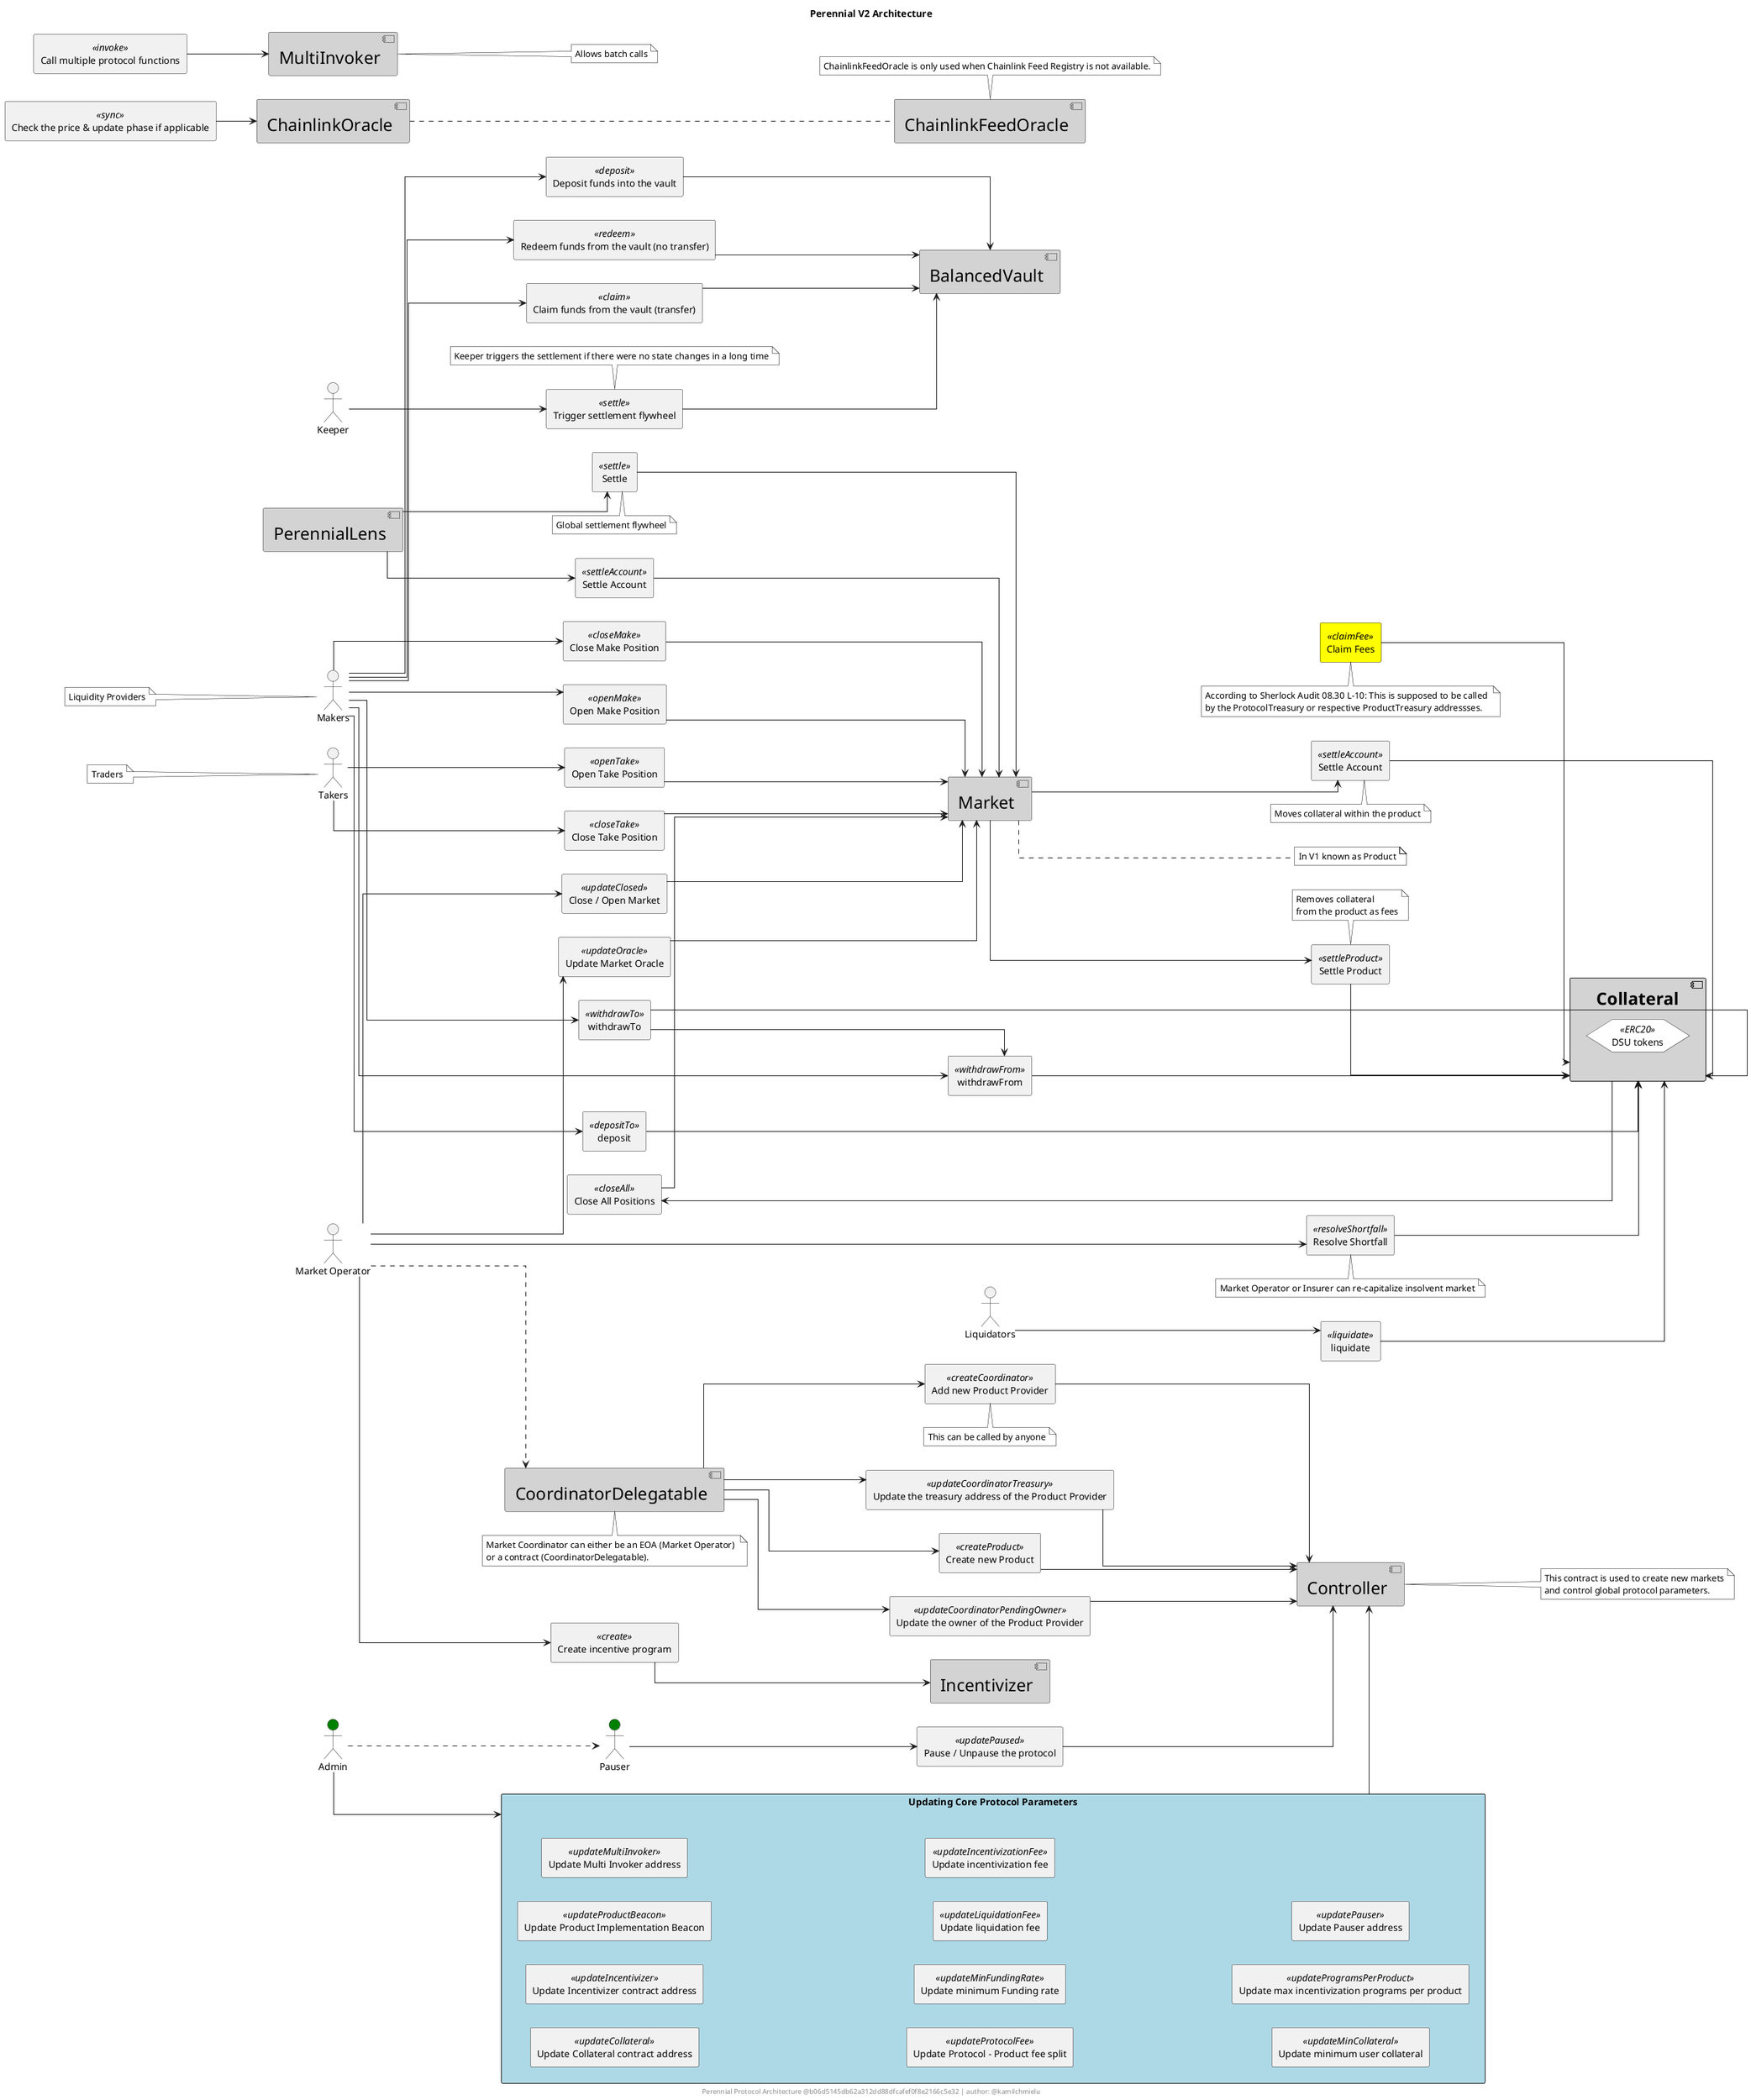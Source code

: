 @startuml PerennialArchitecture
title Perennial V2 Architecture

left to right direction

skinparam linetype ortho 

skinparam note {
    BorderColor black
    BackgroundColor white
    FontColor black
}

skinparam component {
    FontSize 25
    BackgroundColor lightgray
}

/' Actors '/
actor Liquidators

together {
    actor Makers
    actor Takers
}

actor "Market Operator" as MarketOperator

together {
    actor Admin #green
    actor Pauser #green
}

actor Keeper

/' //////////////////////////////////////////////////////////////////
//                           Core Contracts                        //
////////////////////////////////////////////////////////////////// '/

component Market

component Collateral {
    hexagon "DSU tokens" as collateral_DSU <<ERC20>> #white
}

component MultiInvoker 

component ChainlinkOracle 

component ChainlinkFeedOracle

component Incentivizer 

component Controller

component CoordinatorDelegatable 

component PerennialLens

component BalancedVault

/' //////////////////////////////////////////////////////////////////
//                       Contract Functions                        //
////////////////////////////////////////////////////////////////// '/

/'Collateral'/
rectangle deposit <<depositTo>>
rectangle withdrawFrom <<withdrawFrom>>
rectangle withdrawTo <<withdrawTo>>
rectangle liquidate <<liquidate>>
rectangle "Settle Account" as collateral_settleAccount <<settleAccount>>
rectangle "Settle Product" as collateral_settleProduct <<settleProduct>>
rectangle "Resolve Shortfall" as resolveShortfall <<resolveShortfall>>
rectangle "Claim Fees" as claimFee <<claimFee>> #yellow

/'Market'/
rectangle "Open Take Position" as openTake <<openTake>>
rectangle "Close Take Position" as closeTake <<closeTake>>
rectangle "Open Make Position" as openMake <<openMake>>
rectangle "Close Make Position" as closeMake <<closeMake>>
rectangle "Settle" as market_settle <<settle>>
rectangle "Settle Account" as market_settleAccount <<settleAccount>>
rectangle "Close All Positions" as closeAll <<closeAll>>
rectangle "Close / Open Market" as updateClosed <<updateClosed>>
rectangle "Update Market Oracle" as updateOracle <<updateOracle>>

/'Controller'/
rectangle "Create new Product" as createProduct <<createProduct>>
rectangle "Add new Product Provider" as createCoordinator <<createCoordinator>>
rectangle "Update the owner of the Product Provider" as updateCoordinator <<updateCoordinatorPendingOwner>>
rectangle "Update the treasury address of the Product Provider" as updateTreasury <<updateCoordinatorTreasury>>
rectangle "Updating Core Protocol Parameters" as UPDATE_PROTOCOL_PARAMS #lightblue {
    rectangle "Update Collateral contract address" as updateCollateral <<updateCollateral>>
    rectangle "Update Incentivizer contract address" as updateIncentivizer <<updateIncentivizer>>
    rectangle "Update Product Implementation Beacon" as updateProductBeacon <<updateProductBeacon>>
    rectangle "Update Multi Invoker address" as updateMultiInvoker <<updateMultiInvoker>>
    rectangle "Update Protocol - Product fee split" as updateProtocolFee <<updateProtocolFee>>
    rectangle "Update minimum Funding rate" as updateMinFundingRate <<updateMinFundingRate>>
    rectangle "Update liquidation fee" as updateLiquidationFee <<updateLiquidationFee>>
    rectangle "Update incentivization fee" as updateIncentivizationFee <<updateIncentivizationFee>>
    rectangle "Update minimum user collateral" as updateMinCollateral <<updateMinCollateral>>
    rectangle "Update max incentivization programs per product" as updateProgramsPerProduct <<updateProgramsPerProduct>>
    rectangle "Update Pauser address" as updatePauser <<updatePauser>>
}
rectangle "Pause / Unpause the protocol" as pause <<updatePaused>>

/'MultiInvoker'/
rectangle "Call multiple protocol functions" as invoke <<invoke>>

/'Incentivizer'/
rectangle "Create incentive program" as incentivizer_create <<create>>

/'CoordinatorDelegatable'/

/'PerennialLens'/

/'ChainlinkOracle'/
rectangle "Check the price & update phase if applicable" as oracleSync <<sync>>

/'BalancedVault'/
rectangle "Trigger settlement flywheel" as balancedVault_settle <<settle>>
rectangle "Deposit funds into the vault" as balancedVault_deposit <<deposit>>
rectangle "Redeem funds from the vault (no transfer)" as balancedVault_redeem <<redeem>>
rectangle "Claim funds from the vault (transfer)" as balancedVault_claim <<claim>>

/' //////////////////////////////////////////////////////////////////
//                           Connections                           //
////////////////////////////////////////////////////////////////// '/

'Collateral contract functions'
deposit --> Collateral
withdrawTo --> Collateral
withdrawFrom --> Collateral
withdrawTo --> withdrawFrom
liquidate --> Collateral
collateral_settleAccount --> Collateral
collateral_settleProduct --> Collateral
claimFee --> Collateral
resolveShortfall --> Collateral
'Calls to Collateral contract functions'
Makers --> deposit
Makers --> withdrawTo
Makers --> withdrawFrom
Liquidators --> liquidate
Market --> collateral_settleAccount 
Market --> collateral_settleProduct 
MarketOperator --> resolveShortfall

'Market functions'
openMake --> Market
closeMake --> Market
openTake --> Market
closeTake --> Market
market_settle --> Market
market_settleAccount --> Market
closeAll --> Market
updateClosed --> Market
updateOracle --> Market
'Calls to Market contract functions'
Makers --> openMake 
Makers --> closeMake 
Takers --> openTake
Takers --> closeTake
Collateral --> closeAll
MarketOperator --> updateClosed
MarketOperator --> updateOracle
PerennialLens --> market_settle
PerennialLens --> market_settleAccount

'Controller functions'
createProduct --> Controller
createCoordinator --> Controller
updateCoordinator --> Controller
updateTreasury --> Controller
UPDATE_PROTOCOL_PARAMS --> Controller
pause --> Controller

'Calls to Controller functions'
CoordinatorDelegatable --> createCoordinator
CoordinatorDelegatable --> updateCoordinator
CoordinatorDelegatable --> updateTreasury
CoordinatorDelegatable --> createProduct
Admin --> UPDATE_PROTOCOL_PARAMS
Pauser --> pause

'MultiInvoker functions'
invoke --> MultiInvoker

'Incentivizer functions'
incentivizer_create --> Incentivizer

'Calls to Incentivizer functions'
MarketOperator --> incentivizer_create

'ChainlinkOracle functions'
oracleSync --> ChainlinkOracle

'BalanacedVault functions'
balancedVault_settle --> BalancedVault
balancedVault_deposit --> BalancedVault
balancedVault_redeem --> BalancedVault
balancedVault_claim --> BalancedVault

'Calls to BalancedVault functions'
Keeper --> balancedVault_settle
Makers --> balancedVault_deposit
Makers --> balancedVault_redeem
Makers --> balancedVault_claim

'Other'
MarketOperator .-> CoordinatorDelegatable
Admin .-> Pauser
ChainlinkOracle .-. ChainlinkFeedOracle

/' //////////////////////////////////////////////////////////////////
//                             Notes                               //
////////////////////////////////////////////////////////////////// '/

note bottom of collateral_settleAccount: Moves collateral within the product 
note top of collateral_settleProduct 
    Removes collateral
    from the product as fees
end note
note right of MultiInvoker: Allows batch calls
note right of Market: In V1 known as Product
note left of Makers: Liquidity Providers
note left of Takers: Traders
note bottom of resolveShortfall: Market Operator or Insurer can re-capitalize insolvent market
note bottom of createCoordinator: This can be called by anyone
note bottom of market_settle: Global settlement flywheel
note right of Controller
    This contract is used to create new markets
    and control global protocol parameters.
end note
note bottom of CoordinatorDelegatable
    Market Coordinator can either be an EOA (Market Operator) 
    or a contract (CoordinatorDelegatable).
end note
note top of ChainlinkFeedOracle
    ChainlinkFeedOracle is only used when Chainlink Feed Registry is not available.
end note
note bottom of claimFee
    According to Sherlock Audit 08.30 L-10: This is supposed to be called 
    by the ProtocolTreasury or respective ProductTreasury addressses.
end note
note top of balancedVault_settle: Keeper triggers the settlement if there were no state changes in a long time

footer Perennial Protocol Architecture @b06d5145db62a312dd88dfcafef0f8e2166c5e32 | author: @kamilchmielu
@enduml
